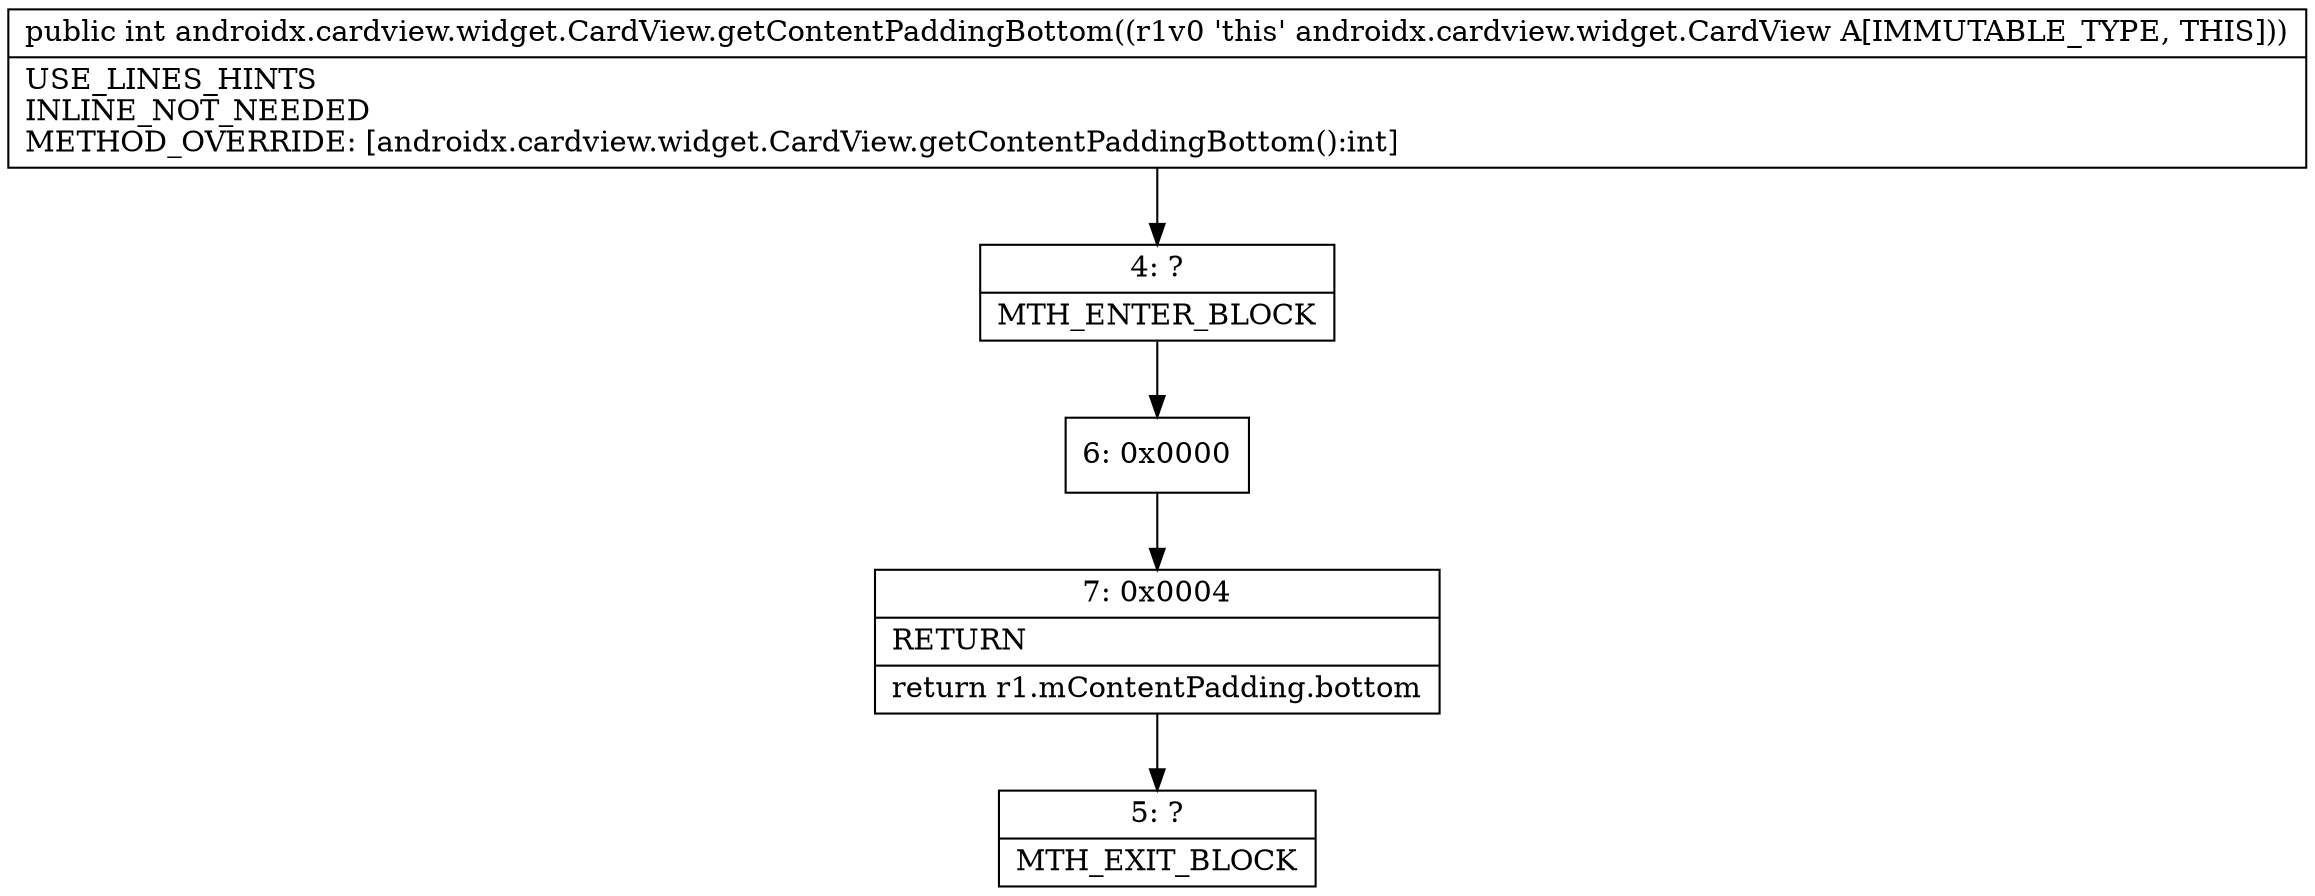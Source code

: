 digraph "CFG forandroidx.cardview.widget.CardView.getContentPaddingBottom()I" {
Node_4 [shape=record,label="{4\:\ ?|MTH_ENTER_BLOCK\l}"];
Node_6 [shape=record,label="{6\:\ 0x0000}"];
Node_7 [shape=record,label="{7\:\ 0x0004|RETURN\l|return r1.mContentPadding.bottom\l}"];
Node_5 [shape=record,label="{5\:\ ?|MTH_EXIT_BLOCK\l}"];
MethodNode[shape=record,label="{public int androidx.cardview.widget.CardView.getContentPaddingBottom((r1v0 'this' androidx.cardview.widget.CardView A[IMMUTABLE_TYPE, THIS]))  | USE_LINES_HINTS\lINLINE_NOT_NEEDED\lMETHOD_OVERRIDE: [androidx.cardview.widget.CardView.getContentPaddingBottom():int]\l}"];
MethodNode -> Node_4;Node_4 -> Node_6;
Node_6 -> Node_7;
Node_7 -> Node_5;
}

